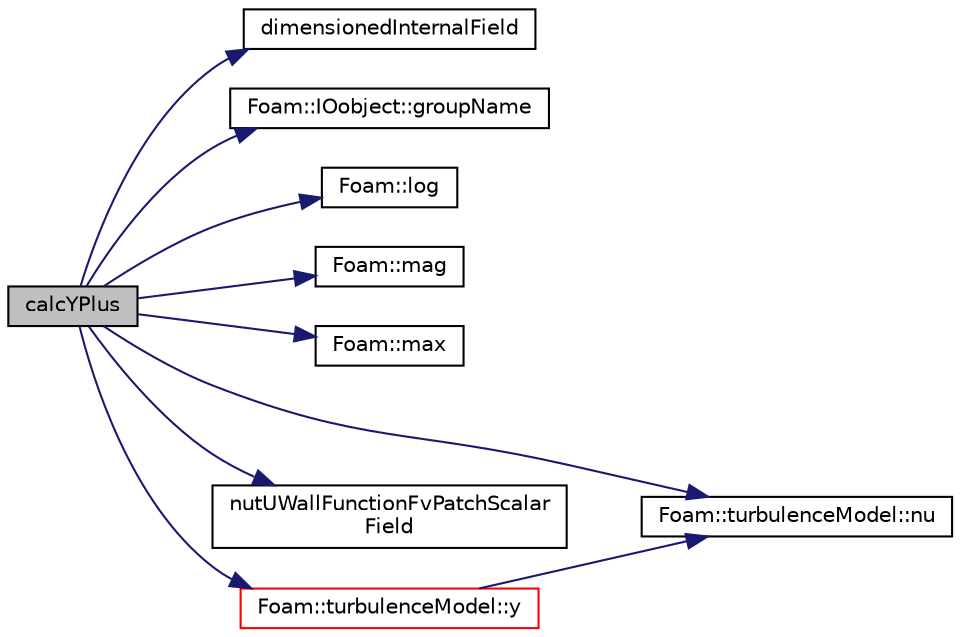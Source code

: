digraph "calcYPlus"
{
  bgcolor="transparent";
  edge [fontname="Helvetica",fontsize="10",labelfontname="Helvetica",labelfontsize="10"];
  node [fontname="Helvetica",fontsize="10",shape=record];
  rankdir="LR";
  Node1 [label="calcYPlus",height=0.2,width=0.4,color="black", fillcolor="grey75", style="filled", fontcolor="black"];
  Node1 -> Node2 [color="midnightblue",fontsize="10",style="solid",fontname="Helvetica"];
  Node2 [label="dimensionedInternalField",height=0.2,width=0.4,color="black",URL="$a03124.html#a942cd19121a46cdc649099eb27c74b18"];
  Node1 -> Node3 [color="midnightblue",fontsize="10",style="solid",fontname="Helvetica"];
  Node3 [label="Foam::IOobject::groupName",height=0.2,width=0.4,color="black",URL="$a01179.html#ad5705e6da2a025ad75b4cf5d748d7d30"];
  Node1 -> Node4 [color="midnightblue",fontsize="10",style="solid",fontname="Helvetica"];
  Node4 [label="Foam::log",height=0.2,width=0.4,color="black",URL="$a10733.html#a6e89590da9859ad497977e08f110d4b5"];
  Node1 -> Node5 [color="midnightblue",fontsize="10",style="solid",fontname="Helvetica"];
  Node5 [label="Foam::mag",height=0.2,width=0.4,color="black",URL="$a10733.html#a929da2a3fdcf3dacbbe0487d3a330dae"];
  Node1 -> Node6 [color="midnightblue",fontsize="10",style="solid",fontname="Helvetica"];
  Node6 [label="Foam::max",height=0.2,width=0.4,color="black",URL="$a10733.html#ac993e906cf2774ae77e666bc24e81733"];
  Node1 -> Node7 [color="midnightblue",fontsize="10",style="solid",fontname="Helvetica"];
  Node7 [label="Foam::turbulenceModel::nu",height=0.2,width=0.4,color="black",URL="$a02699.html#a873c2bd19b9d6641c6c1f03df3a292aa",tooltip="Return the laminar viscosity. "];
  Node1 -> Node8 [color="midnightblue",fontsize="10",style="solid",fontname="Helvetica"];
  Node8 [label="nutUWallFunctionFvPatchScalar\lField",height=0.2,width=0.4,color="black",URL="$a01684.html#a44bdd38ae517d7121ca24637453e8de5",tooltip="Construct from patch and internal field. "];
  Node1 -> Node9 [color="midnightblue",fontsize="10",style="solid",fontname="Helvetica"];
  Node9 [label="Foam::turbulenceModel::y",height=0.2,width=0.4,color="red",URL="$a02699.html#a786f55d8a1d6a0900d1798fd04595c14",tooltip="Return the near wall distances. "];
  Node9 -> Node7 [color="midnightblue",fontsize="10",style="solid",fontname="Helvetica"];
}
